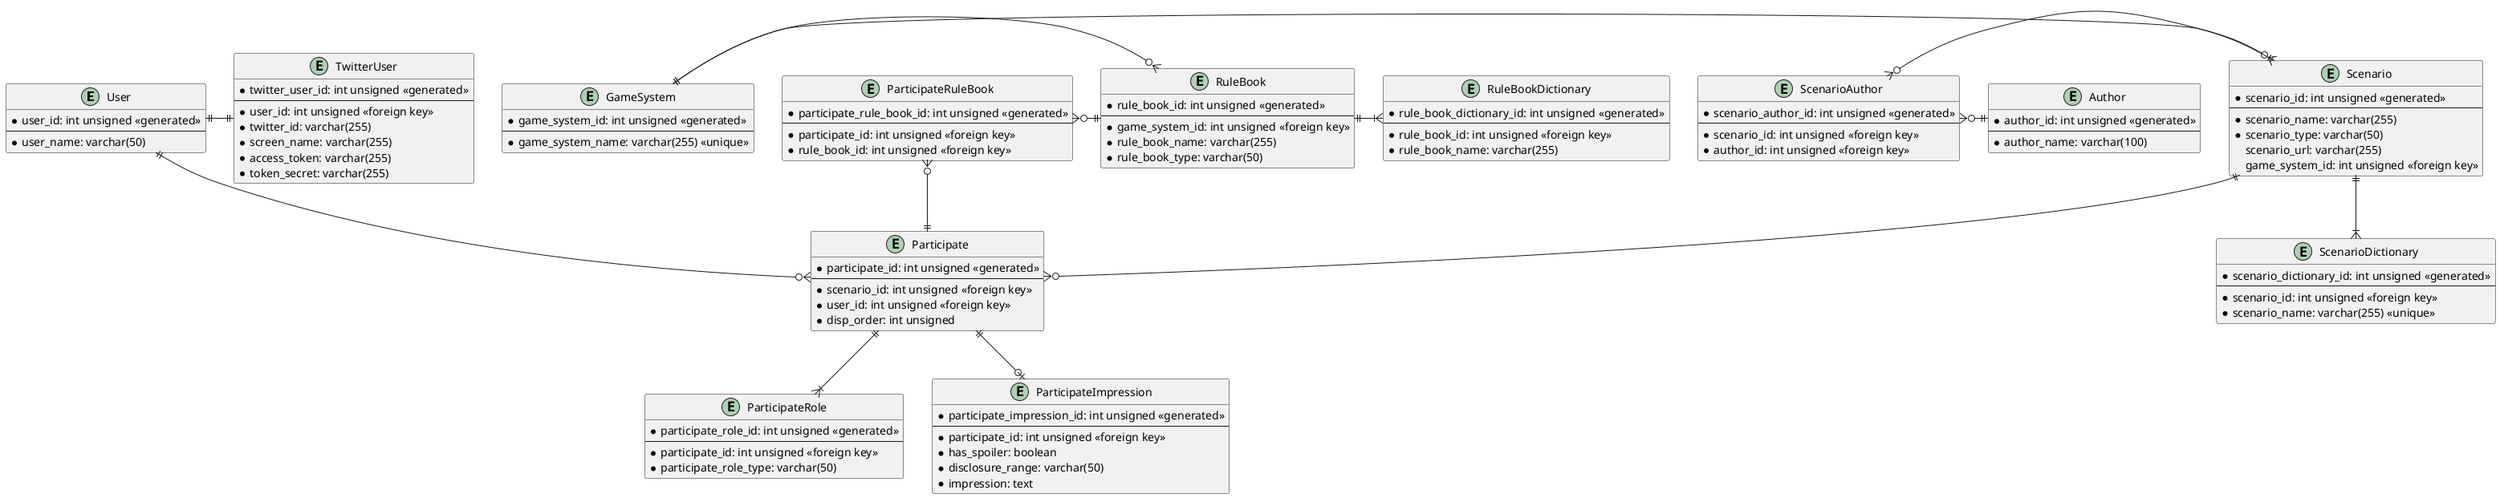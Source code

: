 @startuml
'https://plantuml.com/class-diagram

entity User {
    * user_id: int unsigned <<generated>>
    --
    * user_name: varchar(50)
}

entity TwitterUser {
	* twitter_user_id: int unsigned <<generated>>
	--
	* user_id: int unsigned <<foreign key>>
	* twitter_id: varchar(255)
	* screen_name: varchar(255)
	* access_token: varchar(255)
	* token_secret: varchar(255)
}

User ||-|| TwitterUser

entity GameSystem {
	* game_system_id: int unsigned <<generated>>
	--
	* game_system_name: varchar(255) <<unique>>
}

entity RuleBook {
    * rule_book_id: int unsigned <<generated>>
    --
    * game_system_id: int unsigned <<foreign key>>
    * rule_book_name: varchar(255)
    * rule_book_type: varchar(50)
}

GameSystem ||-o{ RuleBook

entity RuleBookDictionary {
    * rule_book_dictionary_id: int unsigned <<generated>>
    --
    * rule_book_id: int unsigned <<foreign key>>
    * rule_book_name: varchar(255)
}

RuleBook ||-|{ RuleBookDictionary

entity Scenario {
    * scenario_id: int unsigned <<generated>>
    --
    * scenario_name: varchar(255)
    * scenario_type: varchar(50)
    scenario_url: varchar(255)
    game_system_id: int unsigned <<foreign key>>
}

GameSystem ||-o{ Scenario

entity Author {
	* author_id: int unsigned <<generated>>
	--
	* author_name: varchar(100)
}

entity ScenarioAuthor {
	* scenario_author_id: int unsigned <<generated>>
	--
	* scenario_id: int unsigned <<foreign key>>
	* author_id: int unsigned <<foreign key>>
}

ScenarioAuthor }o-|| Scenario
ScenarioAuthor }o-|| Author

entity ScenarioDictionary {
    * scenario_dictionary_id: int unsigned <<generated>>
    --
    * scenario_id: int unsigned <<foreign key>>
    * scenario_name: varchar(255) <<unique>>
}

Scenario ||--|{ ScenarioDictionary

entity Participate {
    * participate_id: int unsigned <<generated>>
    --
    * scenario_id: int unsigned <<foreign key>>
    * user_id: int unsigned <<foreign key>>
    * disp_order: int unsigned
}

User ||--o{ Participate
Scenario ||--o{ Participate

entity ParticipateRole {
    * participate_role_id: int unsigned <<generated>>
    --
    * participate_id: int unsigned <<foreign key>>
    * participate_role_type: varchar(50)
}

Participate ||--|{ ParticipateRole

entity ParticipateImpression {
	* participate_impression_id: int unsigned <<generated>>
	--
	* participate_id: int unsigned <<foreign key>>
	* has_spoiler: boolean
	* disclosure_range: varchar(50)
	* impression: text
}

Participate ||--o| ParticipateImpression

entity ParticipateRuleBook {
	* participate_rule_book_id: int unsigned <<generated>>
	--
	* participate_id: int unsigned <<foreign key>>
	* rule_book_id: int unsigned <<foreign key>>
}

ParticipateRuleBook }o-|| Participate
ParticipateRuleBook }o-|| RuleBook

@enduml